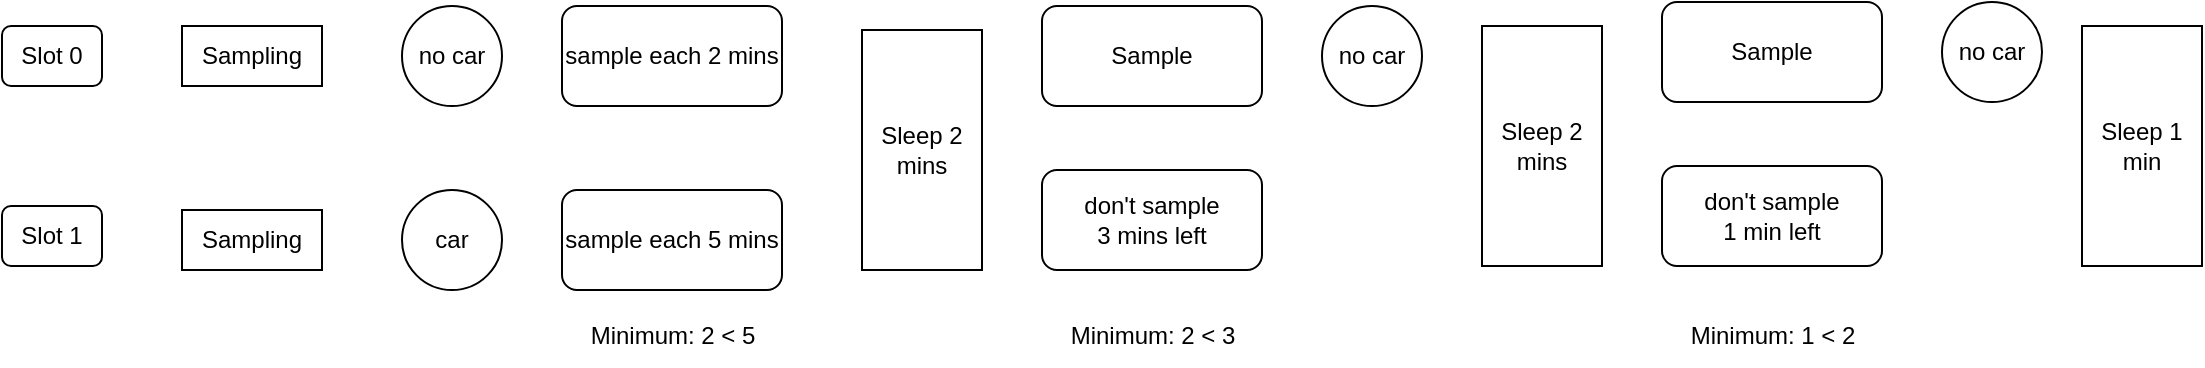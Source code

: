 <mxfile version="27.0.9">
  <diagram name="Page-1" id="FY96tSMim3YBWo0HmoBz">
    <mxGraphModel dx="1439" dy="806" grid="1" gridSize="10" guides="1" tooltips="1" connect="1" arrows="1" fold="1" page="1" pageScale="1" pageWidth="827" pageHeight="583" math="0" shadow="0">
      <root>
        <mxCell id="0" />
        <mxCell id="1" parent="0" />
        <mxCell id="8oHz8B8vt7DuY_inNpPZ-2" value="Slot 0" style="rounded=1;whiteSpace=wrap;html=1;" parent="1" vertex="1">
          <mxGeometry x="50" y="200" width="50" height="30" as="geometry" />
        </mxCell>
        <mxCell id="8oHz8B8vt7DuY_inNpPZ-3" value="Slot 1" style="rounded=1;whiteSpace=wrap;html=1;" parent="1" vertex="1">
          <mxGeometry x="50" y="290" width="50" height="30" as="geometry" />
        </mxCell>
        <mxCell id="8oHz8B8vt7DuY_inNpPZ-4" value="Sampling" style="rounded=0;whiteSpace=wrap;html=1;" parent="1" vertex="1">
          <mxGeometry x="140" y="200" width="70" height="30" as="geometry" />
        </mxCell>
        <mxCell id="8oHz8B8vt7DuY_inNpPZ-5" value="Sampling" style="rounded=0;whiteSpace=wrap;html=1;" parent="1" vertex="1">
          <mxGeometry x="140" y="292" width="70" height="30" as="geometry" />
        </mxCell>
        <mxCell id="8oHz8B8vt7DuY_inNpPZ-7" value="no car" style="ellipse;whiteSpace=wrap;html=1;aspect=fixed;" parent="1" vertex="1">
          <mxGeometry x="250" y="190" width="50" height="50" as="geometry" />
        </mxCell>
        <mxCell id="8oHz8B8vt7DuY_inNpPZ-8" value="sample each 2 mins" style="rounded=1;whiteSpace=wrap;html=1;" parent="1" vertex="1">
          <mxGeometry x="330" y="190" width="110" height="50" as="geometry" />
        </mxCell>
        <mxCell id="8oHz8B8vt7DuY_inNpPZ-9" value="car" style="ellipse;whiteSpace=wrap;html=1;aspect=fixed;" parent="1" vertex="1">
          <mxGeometry x="250" y="282" width="50" height="50" as="geometry" />
        </mxCell>
        <mxCell id="8oHz8B8vt7DuY_inNpPZ-11" value="sample each 5 mins" style="rounded=1;whiteSpace=wrap;html=1;" parent="1" vertex="1">
          <mxGeometry x="330" y="282" width="110" height="50" as="geometry" />
        </mxCell>
        <mxCell id="8oHz8B8vt7DuY_inNpPZ-12" value="Sleep 2 mins" style="rounded=0;whiteSpace=wrap;html=1;direction=south;" parent="1" vertex="1">
          <mxGeometry x="480" y="202" width="60" height="120" as="geometry" />
        </mxCell>
        <mxCell id="8oHz8B8vt7DuY_inNpPZ-13" value="Sample" style="rounded=1;whiteSpace=wrap;html=1;" parent="1" vertex="1">
          <mxGeometry x="570" y="190" width="110" height="50" as="geometry" />
        </mxCell>
        <mxCell id="8oHz8B8vt7DuY_inNpPZ-14" value="no car" style="ellipse;whiteSpace=wrap;html=1;aspect=fixed;" parent="1" vertex="1">
          <mxGeometry x="710" y="190" width="50" height="50" as="geometry" />
        </mxCell>
        <mxCell id="8oHz8B8vt7DuY_inNpPZ-15" value="don&#39;t sample&lt;br&gt;3 mins left" style="rounded=1;whiteSpace=wrap;html=1;" parent="1" vertex="1">
          <mxGeometry x="570" y="272" width="110" height="50" as="geometry" />
        </mxCell>
        <mxCell id="8oHz8B8vt7DuY_inNpPZ-17" value="Sleep 2 mins" style="rounded=0;whiteSpace=wrap;html=1;direction=south;" parent="1" vertex="1">
          <mxGeometry x="790" y="200" width="60" height="120" as="geometry" />
        </mxCell>
        <mxCell id="8oHz8B8vt7DuY_inNpPZ-18" value="Sample" style="rounded=1;whiteSpace=wrap;html=1;" parent="1" vertex="1">
          <mxGeometry x="880" y="188" width="110" height="50" as="geometry" />
        </mxCell>
        <mxCell id="8oHz8B8vt7DuY_inNpPZ-19" value="no car" style="ellipse;whiteSpace=wrap;html=1;aspect=fixed;" parent="1" vertex="1">
          <mxGeometry x="1020" y="188" width="50" height="50" as="geometry" />
        </mxCell>
        <mxCell id="8oHz8B8vt7DuY_inNpPZ-20" value="don&#39;t sample&lt;br&gt;1 min left" style="rounded=1;whiteSpace=wrap;html=1;" parent="1" vertex="1">
          <mxGeometry x="880" y="270" width="110" height="50" as="geometry" />
        </mxCell>
        <mxCell id="8oHz8B8vt7DuY_inNpPZ-21" value="Minimum: 2 &amp;lt; 3" style="text;html=1;align=center;verticalAlign=middle;resizable=0;points=[];autosize=1;strokeColor=none;fillColor=none;" parent="1" vertex="1">
          <mxGeometry x="570" y="340" width="110" height="30" as="geometry" />
        </mxCell>
        <mxCell id="8oHz8B8vt7DuY_inNpPZ-26" value="Minimum: 1 &amp;lt; 2" style="text;html=1;align=center;verticalAlign=middle;resizable=0;points=[];autosize=1;strokeColor=none;fillColor=none;" parent="1" vertex="1">
          <mxGeometry x="880" y="340" width="110" height="30" as="geometry" />
        </mxCell>
        <mxCell id="8oHz8B8vt7DuY_inNpPZ-27" value="Minimum: 2 &amp;lt; 5" style="text;html=1;align=center;verticalAlign=middle;resizable=0;points=[];autosize=1;strokeColor=none;fillColor=none;" parent="1" vertex="1">
          <mxGeometry x="330" y="340" width="110" height="30" as="geometry" />
        </mxCell>
        <mxCell id="8oHz8B8vt7DuY_inNpPZ-28" value="Sleep 1 min" style="rounded=0;whiteSpace=wrap;html=1;direction=south;" parent="1" vertex="1">
          <mxGeometry x="1090" y="200" width="60" height="120" as="geometry" />
        </mxCell>
      </root>
    </mxGraphModel>
  </diagram>
</mxfile>
